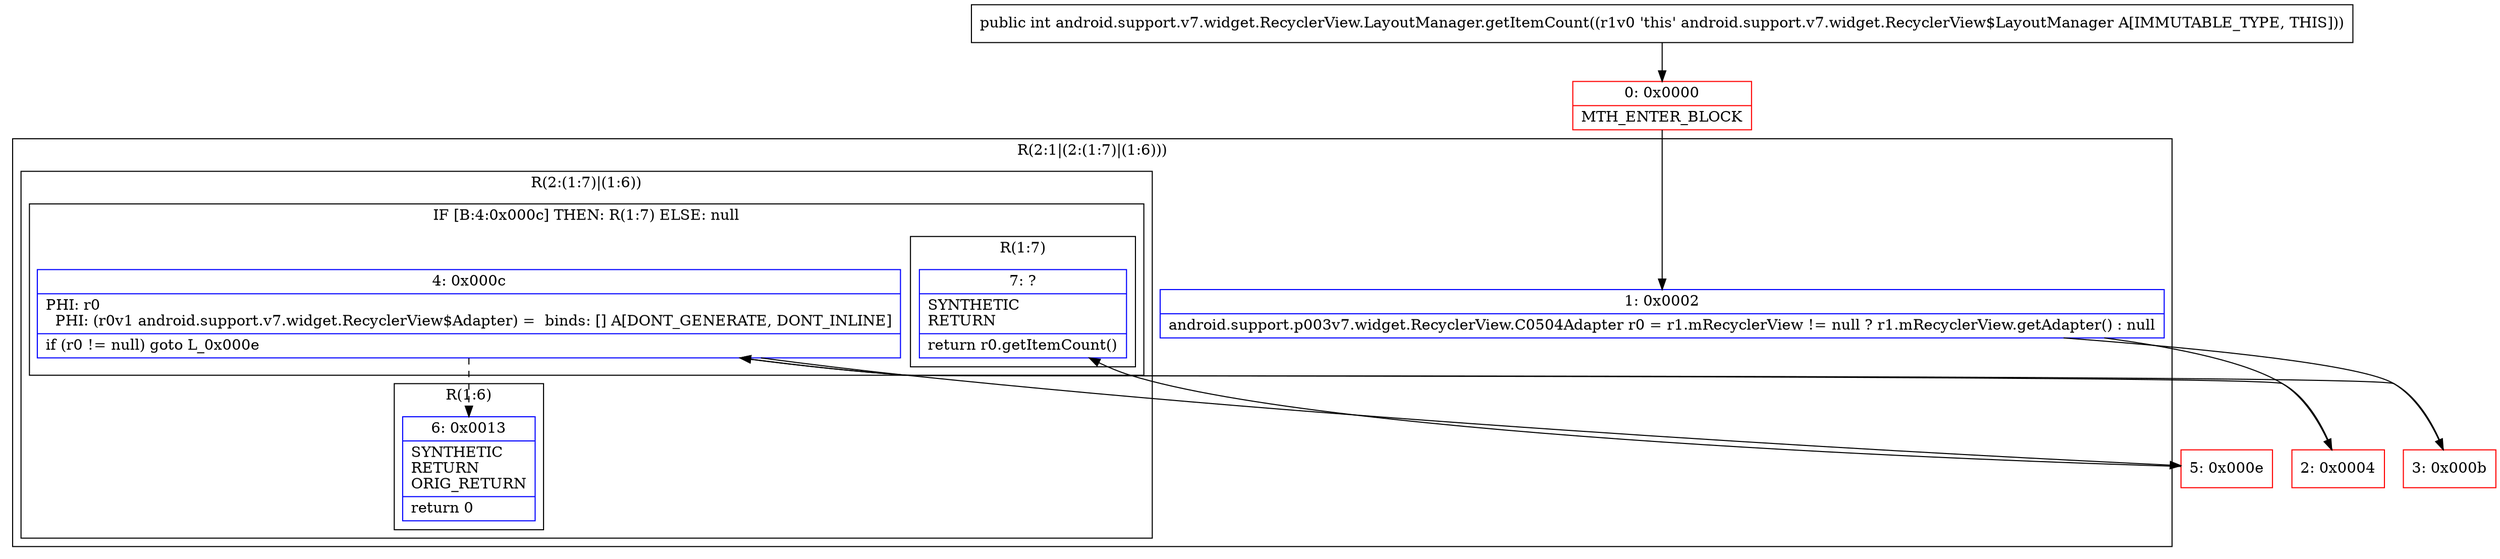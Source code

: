 digraph "CFG forandroid.support.v7.widget.RecyclerView.LayoutManager.getItemCount()I" {
subgraph cluster_Region_4114327 {
label = "R(2:1|(2:(1:7)|(1:6)))";
node [shape=record,color=blue];
Node_1 [shape=record,label="{1\:\ 0x0002|android.support.p003v7.widget.RecyclerView.C0504Adapter r0 = r1.mRecyclerView != null ? r1.mRecyclerView.getAdapter() : null\l}"];
subgraph cluster_Region_597329033 {
label = "R(2:(1:7)|(1:6))";
node [shape=record,color=blue];
subgraph cluster_IfRegion_1180050796 {
label = "IF [B:4:0x000c] THEN: R(1:7) ELSE: null";
node [shape=record,color=blue];
Node_4 [shape=record,label="{4\:\ 0x000c|PHI: r0 \l  PHI: (r0v1 android.support.v7.widget.RecyclerView$Adapter) =  binds: [] A[DONT_GENERATE, DONT_INLINE]\l|if (r0 != null) goto L_0x000e\l}"];
subgraph cluster_Region_1986849151 {
label = "R(1:7)";
node [shape=record,color=blue];
Node_7 [shape=record,label="{7\:\ ?|SYNTHETIC\lRETURN\l|return r0.getItemCount()\l}"];
}
}
subgraph cluster_Region_135251693 {
label = "R(1:6)";
node [shape=record,color=blue];
Node_6 [shape=record,label="{6\:\ 0x0013|SYNTHETIC\lRETURN\lORIG_RETURN\l|return 0\l}"];
}
}
}
Node_0 [shape=record,color=red,label="{0\:\ 0x0000|MTH_ENTER_BLOCK\l}"];
Node_2 [shape=record,color=red,label="{2\:\ 0x0004}"];
Node_3 [shape=record,color=red,label="{3\:\ 0x000b}"];
Node_5 [shape=record,color=red,label="{5\:\ 0x000e}"];
MethodNode[shape=record,label="{public int android.support.v7.widget.RecyclerView.LayoutManager.getItemCount((r1v0 'this' android.support.v7.widget.RecyclerView$LayoutManager A[IMMUTABLE_TYPE, THIS])) }"];
MethodNode -> Node_0;
Node_1 -> Node_2;
Node_1 -> Node_3;
Node_4 -> Node_5;
Node_4 -> Node_6[style=dashed];
Node_0 -> Node_1;
Node_2 -> Node_4;
Node_3 -> Node_4;
Node_5 -> Node_7;
}

